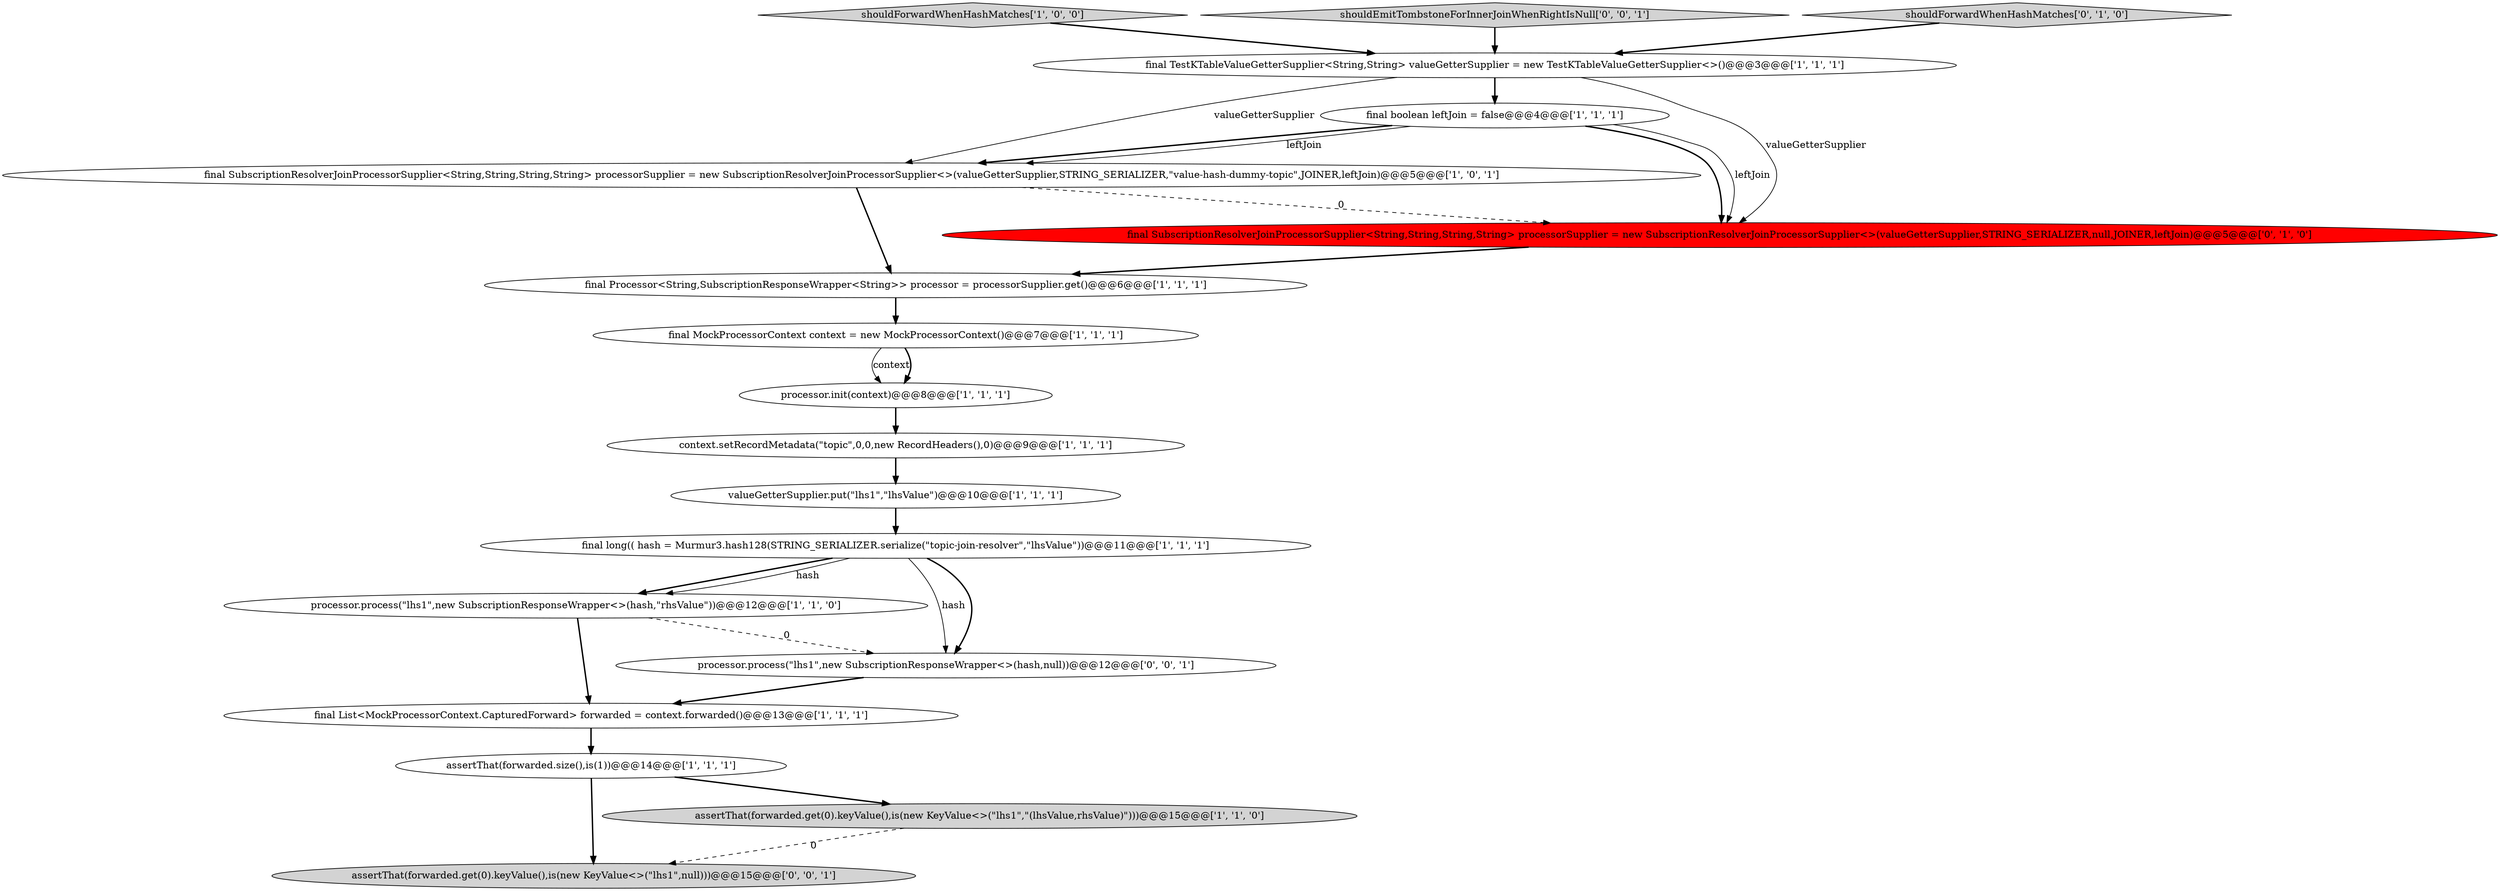 digraph {
0 [style = filled, label = "final List<MockProcessorContext.CapturedForward> forwarded = context.forwarded()@@@13@@@['1', '1', '1']", fillcolor = white, shape = ellipse image = "AAA0AAABBB1BBB"];
18 [style = filled, label = "assertThat(forwarded.get(0).keyValue(),is(new KeyValue<>(\"lhs1\",null)))@@@15@@@['0', '0', '1']", fillcolor = lightgray, shape = ellipse image = "AAA0AAABBB3BBB"];
2 [style = filled, label = "processor.process(\"lhs1\",new SubscriptionResponseWrapper<>(hash,\"rhsValue\"))@@@12@@@['1', '1', '0']", fillcolor = white, shape = ellipse image = "AAA0AAABBB1BBB"];
8 [style = filled, label = "final SubscriptionResolverJoinProcessorSupplier<String,String,String,String> processorSupplier = new SubscriptionResolverJoinProcessorSupplier<>(valueGetterSupplier,STRING_SERIALIZER,\"value-hash-dummy-topic\",JOINER,leftJoin)@@@5@@@['1', '0', '1']", fillcolor = white, shape = ellipse image = "AAA0AAABBB1BBB"];
4 [style = filled, label = "shouldForwardWhenHashMatches['1', '0', '0']", fillcolor = lightgray, shape = diamond image = "AAA0AAABBB1BBB"];
5 [style = filled, label = "final TestKTableValueGetterSupplier<String,String> valueGetterSupplier = new TestKTableValueGetterSupplier<>()@@@3@@@['1', '1', '1']", fillcolor = white, shape = ellipse image = "AAA0AAABBB1BBB"];
17 [style = filled, label = "shouldEmitTombstoneForInnerJoinWhenRightIsNull['0', '0', '1']", fillcolor = lightgray, shape = diamond image = "AAA0AAABBB3BBB"];
3 [style = filled, label = "assertThat(forwarded.get(0).keyValue(),is(new KeyValue<>(\"lhs1\",\"(lhsValue,rhsValue)\")))@@@15@@@['1', '1', '0']", fillcolor = lightgray, shape = ellipse image = "AAA0AAABBB1BBB"];
10 [style = filled, label = "assertThat(forwarded.size(),is(1))@@@14@@@['1', '1', '1']", fillcolor = white, shape = ellipse image = "AAA0AAABBB1BBB"];
11 [style = filled, label = "context.setRecordMetadata(\"topic\",0,0,new RecordHeaders(),0)@@@9@@@['1', '1', '1']", fillcolor = white, shape = ellipse image = "AAA0AAABBB1BBB"];
7 [style = filled, label = "final Processor<String,SubscriptionResponseWrapper<String>> processor = processorSupplier.get()@@@6@@@['1', '1', '1']", fillcolor = white, shape = ellipse image = "AAA0AAABBB1BBB"];
12 [style = filled, label = "final boolean leftJoin = false@@@4@@@['1', '1', '1']", fillcolor = white, shape = ellipse image = "AAA0AAABBB1BBB"];
13 [style = filled, label = "processor.init(context)@@@8@@@['1', '1', '1']", fillcolor = white, shape = ellipse image = "AAA0AAABBB1BBB"];
1 [style = filled, label = "final long(( hash = Murmur3.hash128(STRING_SERIALIZER.serialize(\"topic-join-resolver\",\"lhsValue\"))@@@11@@@['1', '1', '1']", fillcolor = white, shape = ellipse image = "AAA0AAABBB1BBB"];
9 [style = filled, label = "final MockProcessorContext context = new MockProcessorContext()@@@7@@@['1', '1', '1']", fillcolor = white, shape = ellipse image = "AAA0AAABBB1BBB"];
14 [style = filled, label = "shouldForwardWhenHashMatches['0', '1', '0']", fillcolor = lightgray, shape = diamond image = "AAA0AAABBB2BBB"];
16 [style = filled, label = "processor.process(\"lhs1\",new SubscriptionResponseWrapper<>(hash,null))@@@12@@@['0', '0', '1']", fillcolor = white, shape = ellipse image = "AAA0AAABBB3BBB"];
6 [style = filled, label = "valueGetterSupplier.put(\"lhs1\",\"lhsValue\")@@@10@@@['1', '1', '1']", fillcolor = white, shape = ellipse image = "AAA0AAABBB1BBB"];
15 [style = filled, label = "final SubscriptionResolverJoinProcessorSupplier<String,String,String,String> processorSupplier = new SubscriptionResolverJoinProcessorSupplier<>(valueGetterSupplier,STRING_SERIALIZER,null,JOINER,leftJoin)@@@5@@@['0', '1', '0']", fillcolor = red, shape = ellipse image = "AAA1AAABBB2BBB"];
10->18 [style = bold, label=""];
17->5 [style = bold, label=""];
16->0 [style = bold, label=""];
9->13 [style = solid, label="context"];
15->7 [style = bold, label=""];
3->18 [style = dashed, label="0"];
11->6 [style = bold, label=""];
8->15 [style = dashed, label="0"];
12->15 [style = bold, label=""];
12->15 [style = solid, label="leftJoin"];
5->15 [style = solid, label="valueGetterSupplier"];
10->3 [style = bold, label=""];
5->8 [style = solid, label="valueGetterSupplier"];
13->11 [style = bold, label=""];
1->16 [style = solid, label="hash"];
8->7 [style = bold, label=""];
7->9 [style = bold, label=""];
6->1 [style = bold, label=""];
0->10 [style = bold, label=""];
2->0 [style = bold, label=""];
5->12 [style = bold, label=""];
1->16 [style = bold, label=""];
12->8 [style = bold, label=""];
2->16 [style = dashed, label="0"];
9->13 [style = bold, label=""];
1->2 [style = bold, label=""];
12->8 [style = solid, label="leftJoin"];
4->5 [style = bold, label=""];
1->2 [style = solid, label="hash"];
14->5 [style = bold, label=""];
}
